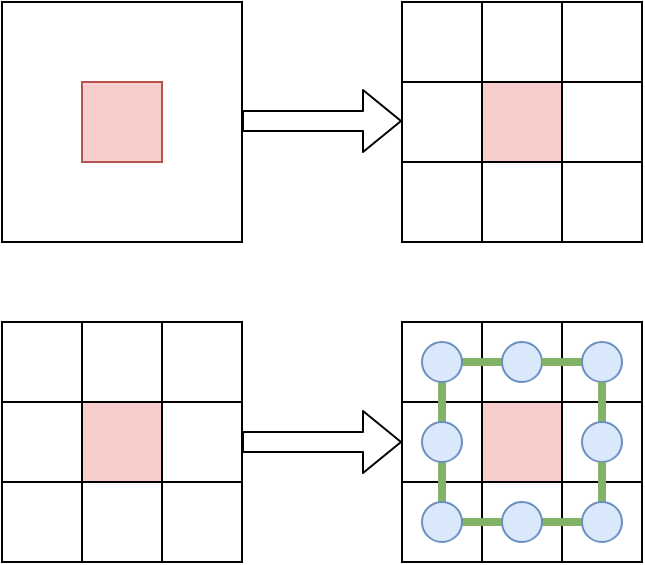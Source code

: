<mxfile version="12.9.3" type="device"><diagram id="aZsLLo4X7RhLBihTP4lW" name="Page-1"><mxGraphModel dx="460" dy="790" grid="1" gridSize="10" guides="1" tooltips="1" connect="1" arrows="1" fold="1" page="1" pageScale="1" pageWidth="827" pageHeight="1169" math="0" shadow="0"><root><mxCell id="0"/><mxCell id="1" parent="0"/><mxCell id="bT82u5Leh-c2SjHb09Vm-2" value="" style="whiteSpace=wrap;html=1;aspect=fixed;" vertex="1" parent="1"><mxGeometry x="80" y="160" width="120" height="120" as="geometry"/></mxCell><mxCell id="bT82u5Leh-c2SjHb09Vm-1" value="" style="whiteSpace=wrap;html=1;aspect=fixed;fillColor=#f8cecc;strokeColor=#b85450;" vertex="1" parent="1"><mxGeometry x="120" y="200" width="40" height="40" as="geometry"/></mxCell><mxCell id="bT82u5Leh-c2SjHb09Vm-3" value="" style="whiteSpace=wrap;html=1;aspect=fixed;" vertex="1" parent="1"><mxGeometry x="80" y="160" width="40" height="40" as="geometry"/></mxCell><mxCell id="bT82u5Leh-c2SjHb09Vm-4" value="" style="whiteSpace=wrap;html=1;aspect=fixed;" vertex="1" parent="1"><mxGeometry x="120" y="160" width="40" height="40" as="geometry"/></mxCell><mxCell id="bT82u5Leh-c2SjHb09Vm-5" value="" style="whiteSpace=wrap;html=1;aspect=fixed;" vertex="1" parent="1"><mxGeometry x="160" y="160" width="40" height="40" as="geometry"/></mxCell><mxCell id="bT82u5Leh-c2SjHb09Vm-7" value="" style="whiteSpace=wrap;html=1;aspect=fixed;" vertex="1" parent="1"><mxGeometry x="80" y="200" width="40" height="40" as="geometry"/></mxCell><mxCell id="bT82u5Leh-c2SjHb09Vm-8" value="" style="whiteSpace=wrap;html=1;aspect=fixed;" vertex="1" parent="1"><mxGeometry x="160" y="200" width="40" height="40" as="geometry"/></mxCell><mxCell id="bT82u5Leh-c2SjHb09Vm-9" value="" style="whiteSpace=wrap;html=1;aspect=fixed;" vertex="1" parent="1"><mxGeometry x="80" y="240" width="40" height="40" as="geometry"/></mxCell><mxCell id="bT82u5Leh-c2SjHb09Vm-10" value="" style="whiteSpace=wrap;html=1;aspect=fixed;" vertex="1" parent="1"><mxGeometry x="120" y="240" width="40" height="40" as="geometry"/></mxCell><mxCell id="bT82u5Leh-c2SjHb09Vm-11" value="" style="whiteSpace=wrap;html=1;aspect=fixed;" vertex="1" parent="1"><mxGeometry x="160" y="240" width="40" height="40" as="geometry"/></mxCell><mxCell id="bT82u5Leh-c2SjHb09Vm-12" value="" style="shape=flexArrow;endArrow=classic;html=1;exitX=1;exitY=0.5;exitDx=0;exitDy=0;" edge="1" parent="1" source="bT82u5Leh-c2SjHb09Vm-8"><mxGeometry width="50" height="50" relative="1" as="geometry"><mxPoint x="210" y="220" as="sourcePoint"/><mxPoint x="280" y="220" as="targetPoint"/></mxGeometry></mxCell><mxCell id="bT82u5Leh-c2SjHb09Vm-33" value="" style="whiteSpace=wrap;html=1;aspect=fixed;" vertex="1" parent="1"><mxGeometry x="280" y="160" width="120" height="120" as="geometry"/></mxCell><mxCell id="bT82u5Leh-c2SjHb09Vm-34" value="" style="whiteSpace=wrap;html=1;aspect=fixed;fillColor=#f8cecc;strokeColor=#b85450;" vertex="1" parent="1"><mxGeometry x="320" y="200" width="40" height="40" as="geometry"/></mxCell><mxCell id="bT82u5Leh-c2SjHb09Vm-35" value="" style="whiteSpace=wrap;html=1;aspect=fixed;" vertex="1" parent="1"><mxGeometry x="280" y="160" width="40" height="40" as="geometry"/></mxCell><mxCell id="bT82u5Leh-c2SjHb09Vm-36" value="" style="whiteSpace=wrap;html=1;aspect=fixed;" vertex="1" parent="1"><mxGeometry x="320" y="160" width="40" height="40" as="geometry"/></mxCell><mxCell id="bT82u5Leh-c2SjHb09Vm-37" value="" style="whiteSpace=wrap;html=1;aspect=fixed;" vertex="1" parent="1"><mxGeometry x="360" y="160" width="40" height="40" as="geometry"/></mxCell><mxCell id="bT82u5Leh-c2SjHb09Vm-38" value="" style="whiteSpace=wrap;html=1;aspect=fixed;" vertex="1" parent="1"><mxGeometry x="280" y="200" width="40" height="40" as="geometry"/></mxCell><mxCell id="bT82u5Leh-c2SjHb09Vm-39" value="" style="whiteSpace=wrap;html=1;aspect=fixed;" vertex="1" parent="1"><mxGeometry x="360" y="200" width="40" height="40" as="geometry"/></mxCell><mxCell id="bT82u5Leh-c2SjHb09Vm-40" value="" style="whiteSpace=wrap;html=1;aspect=fixed;" vertex="1" parent="1"><mxGeometry x="280" y="240" width="40" height="40" as="geometry"/></mxCell><mxCell id="bT82u5Leh-c2SjHb09Vm-41" value="" style="whiteSpace=wrap;html=1;aspect=fixed;" vertex="1" parent="1"><mxGeometry x="320" y="240" width="40" height="40" as="geometry"/></mxCell><mxCell id="bT82u5Leh-c2SjHb09Vm-42" value="" style="whiteSpace=wrap;html=1;aspect=fixed;" vertex="1" parent="1"><mxGeometry x="360" y="240" width="40" height="40" as="geometry"/></mxCell><mxCell id="bT82u5Leh-c2SjHb09Vm-51" style="edgeStyle=orthogonalEdgeStyle;rounded=0;orthogonalLoop=1;jettySize=auto;html=1;exitX=0.5;exitY=1;exitDx=0;exitDy=0;entryX=0.5;entryY=0;entryDx=0;entryDy=0;endArrow=none;endFill=0;strokeWidth=4;fillColor=#d5e8d4;strokeColor=#82b366;" edge="1" parent="1" source="bT82u5Leh-c2SjHb09Vm-43" target="bT82u5Leh-c2SjHb09Vm-46"><mxGeometry relative="1" as="geometry"/></mxCell><mxCell id="bT82u5Leh-c2SjHb09Vm-52" style="edgeStyle=orthogonalEdgeStyle;rounded=0;orthogonalLoop=1;jettySize=auto;html=1;exitX=1;exitY=0.5;exitDx=0;exitDy=0;entryX=0;entryY=0.5;entryDx=0;entryDy=0;endArrow=none;endFill=0;strokeWidth=4;fillColor=#d5e8d4;strokeColor=#82b366;" edge="1" parent="1" source="bT82u5Leh-c2SjHb09Vm-43" target="bT82u5Leh-c2SjHb09Vm-44"><mxGeometry relative="1" as="geometry"/></mxCell><mxCell id="bT82u5Leh-c2SjHb09Vm-43" value="" style="ellipse;whiteSpace=wrap;html=1;aspect=fixed;fillColor=#dae8fc;strokeColor=#6c8ebf;" vertex="1" parent="1"><mxGeometry x="290" y="170" width="20" height="20" as="geometry"/></mxCell><mxCell id="bT82u5Leh-c2SjHb09Vm-44" value="" style="ellipse;whiteSpace=wrap;html=1;aspect=fixed;fillColor=#dae8fc;strokeColor=#6c8ebf;" vertex="1" parent="1"><mxGeometry x="330" y="170" width="20" height="20" as="geometry"/></mxCell><mxCell id="bT82u5Leh-c2SjHb09Vm-58" style="edgeStyle=orthogonalEdgeStyle;rounded=0;orthogonalLoop=1;jettySize=auto;html=1;exitX=0;exitY=0.5;exitDx=0;exitDy=0;entryX=1;entryY=0.5;entryDx=0;entryDy=0;endArrow=none;endFill=0;strokeWidth=4;fillColor=#d5e8d4;strokeColor=#82b366;" edge="1" parent="1" source="bT82u5Leh-c2SjHb09Vm-45" target="bT82u5Leh-c2SjHb09Vm-44"><mxGeometry relative="1" as="geometry"/></mxCell><mxCell id="bT82u5Leh-c2SjHb09Vm-45" value="" style="ellipse;whiteSpace=wrap;html=1;aspect=fixed;fillColor=#dae8fc;strokeColor=#6c8ebf;" vertex="1" parent="1"><mxGeometry x="370" y="170" width="20" height="20" as="geometry"/></mxCell><mxCell id="bT82u5Leh-c2SjHb09Vm-53" style="edgeStyle=orthogonalEdgeStyle;rounded=0;orthogonalLoop=1;jettySize=auto;html=1;exitX=0.5;exitY=1;exitDx=0;exitDy=0;entryX=0.5;entryY=0;entryDx=0;entryDy=0;endArrow=none;endFill=0;strokeWidth=4;fillColor=#d5e8d4;strokeColor=#82b366;" edge="1" parent="1" source="bT82u5Leh-c2SjHb09Vm-46" target="bT82u5Leh-c2SjHb09Vm-48"><mxGeometry relative="1" as="geometry"/></mxCell><mxCell id="bT82u5Leh-c2SjHb09Vm-46" value="" style="ellipse;whiteSpace=wrap;html=1;aspect=fixed;fillColor=#dae8fc;strokeColor=#6c8ebf;" vertex="1" parent="1"><mxGeometry x="290" y="210" width="20" height="20" as="geometry"/></mxCell><mxCell id="bT82u5Leh-c2SjHb09Vm-57" style="edgeStyle=orthogonalEdgeStyle;rounded=0;orthogonalLoop=1;jettySize=auto;html=1;exitX=0.5;exitY=0;exitDx=0;exitDy=0;entryX=0.5;entryY=1;entryDx=0;entryDy=0;endArrow=none;endFill=0;strokeWidth=4;fillColor=#d5e8d4;strokeColor=#82b366;" edge="1" parent="1" source="bT82u5Leh-c2SjHb09Vm-47" target="bT82u5Leh-c2SjHb09Vm-45"><mxGeometry relative="1" as="geometry"/></mxCell><mxCell id="bT82u5Leh-c2SjHb09Vm-47" value="" style="ellipse;whiteSpace=wrap;html=1;aspect=fixed;fillColor=#dae8fc;strokeColor=#6c8ebf;" vertex="1" parent="1"><mxGeometry x="370" y="210" width="20" height="20" as="geometry"/></mxCell><mxCell id="bT82u5Leh-c2SjHb09Vm-54" style="edgeStyle=orthogonalEdgeStyle;rounded=0;orthogonalLoop=1;jettySize=auto;html=1;exitX=1;exitY=0.5;exitDx=0;exitDy=0;entryX=0;entryY=0.5;entryDx=0;entryDy=0;endArrow=none;endFill=0;strokeWidth=4;fillColor=#d5e8d4;strokeColor=#82b366;" edge="1" parent="1" source="bT82u5Leh-c2SjHb09Vm-48" target="bT82u5Leh-c2SjHb09Vm-49"><mxGeometry relative="1" as="geometry"/></mxCell><mxCell id="bT82u5Leh-c2SjHb09Vm-48" value="" style="ellipse;whiteSpace=wrap;html=1;aspect=fixed;fillColor=#dae8fc;strokeColor=#6c8ebf;" vertex="1" parent="1"><mxGeometry x="290" y="250" width="20" height="20" as="geometry"/></mxCell><mxCell id="bT82u5Leh-c2SjHb09Vm-55" style="edgeStyle=orthogonalEdgeStyle;rounded=0;orthogonalLoop=1;jettySize=auto;html=1;exitX=1;exitY=0.5;exitDx=0;exitDy=0;entryX=0;entryY=0.5;entryDx=0;entryDy=0;endArrow=none;endFill=0;strokeWidth=4;fillColor=#d5e8d4;strokeColor=#82b366;" edge="1" parent="1" source="bT82u5Leh-c2SjHb09Vm-49" target="bT82u5Leh-c2SjHb09Vm-50"><mxGeometry relative="1" as="geometry"/></mxCell><mxCell id="bT82u5Leh-c2SjHb09Vm-49" value="" style="ellipse;whiteSpace=wrap;html=1;aspect=fixed;fillColor=#dae8fc;strokeColor=#6c8ebf;" vertex="1" parent="1"><mxGeometry x="330" y="250" width="20" height="20" as="geometry"/></mxCell><mxCell id="bT82u5Leh-c2SjHb09Vm-56" style="edgeStyle=orthogonalEdgeStyle;rounded=0;orthogonalLoop=1;jettySize=auto;html=1;exitX=0.5;exitY=0;exitDx=0;exitDy=0;entryX=0.5;entryY=1;entryDx=0;entryDy=0;endArrow=none;endFill=0;strokeWidth=4;fillColor=#d5e8d4;strokeColor=#82b366;" edge="1" parent="1" source="bT82u5Leh-c2SjHb09Vm-50" target="bT82u5Leh-c2SjHb09Vm-47"><mxGeometry relative="1" as="geometry"/></mxCell><mxCell id="bT82u5Leh-c2SjHb09Vm-50" value="" style="ellipse;whiteSpace=wrap;html=1;aspect=fixed;fillColor=#dae8fc;strokeColor=#6c8ebf;" vertex="1" parent="1"><mxGeometry x="370" y="250" width="20" height="20" as="geometry"/></mxCell><mxCell id="bT82u5Leh-c2SjHb09Vm-59" value="" style="whiteSpace=wrap;html=1;aspect=fixed;" vertex="1" parent="1"><mxGeometry x="80" width="120" height="120" as="geometry"/></mxCell><mxCell id="bT82u5Leh-c2SjHb09Vm-60" value="" style="whiteSpace=wrap;html=1;aspect=fixed;fillColor=#f8cecc;strokeColor=#b85450;" vertex="1" parent="1"><mxGeometry x="120" y="40" width="40" height="40" as="geometry"/></mxCell><mxCell id="bT82u5Leh-c2SjHb09Vm-63" value="" style="shape=flexArrow;endArrow=classic;html=1;exitX=1;exitY=0.5;exitDx=0;exitDy=0;" edge="1" parent="1"><mxGeometry width="50" height="50" relative="1" as="geometry"><mxPoint x="200" y="59.5" as="sourcePoint"/><mxPoint x="280" y="59.5" as="targetPoint"/></mxGeometry></mxCell><mxCell id="bT82u5Leh-c2SjHb09Vm-64" value="" style="whiteSpace=wrap;html=1;aspect=fixed;" vertex="1" parent="1"><mxGeometry x="280" width="120" height="120" as="geometry"/></mxCell><mxCell id="bT82u5Leh-c2SjHb09Vm-65" value="" style="whiteSpace=wrap;html=1;aspect=fixed;fillColor=#f8cecc;strokeColor=#b85450;" vertex="1" parent="1"><mxGeometry x="320" y="40" width="40" height="40" as="geometry"/></mxCell><mxCell id="bT82u5Leh-c2SjHb09Vm-66" value="" style="whiteSpace=wrap;html=1;aspect=fixed;" vertex="1" parent="1"><mxGeometry x="280" width="40" height="40" as="geometry"/></mxCell><mxCell id="bT82u5Leh-c2SjHb09Vm-67" value="" style="whiteSpace=wrap;html=1;aspect=fixed;" vertex="1" parent="1"><mxGeometry x="320" width="40" height="40" as="geometry"/></mxCell><mxCell id="bT82u5Leh-c2SjHb09Vm-68" value="" style="whiteSpace=wrap;html=1;aspect=fixed;" vertex="1" parent="1"><mxGeometry x="360" width="40" height="40" as="geometry"/></mxCell><mxCell id="bT82u5Leh-c2SjHb09Vm-69" value="" style="whiteSpace=wrap;html=1;aspect=fixed;" vertex="1" parent="1"><mxGeometry x="280" y="40" width="40" height="40" as="geometry"/></mxCell><mxCell id="bT82u5Leh-c2SjHb09Vm-70" value="" style="whiteSpace=wrap;html=1;aspect=fixed;" vertex="1" parent="1"><mxGeometry x="360" y="40" width="40" height="40" as="geometry"/></mxCell><mxCell id="bT82u5Leh-c2SjHb09Vm-71" value="" style="whiteSpace=wrap;html=1;aspect=fixed;" vertex="1" parent="1"><mxGeometry x="280" y="80" width="40" height="40" as="geometry"/></mxCell><mxCell id="bT82u5Leh-c2SjHb09Vm-72" value="" style="whiteSpace=wrap;html=1;aspect=fixed;" vertex="1" parent="1"><mxGeometry x="320" y="80" width="40" height="40" as="geometry"/></mxCell><mxCell id="bT82u5Leh-c2SjHb09Vm-73" value="" style="whiteSpace=wrap;html=1;aspect=fixed;" vertex="1" parent="1"><mxGeometry x="360" y="80" width="40" height="40" as="geometry"/></mxCell></root></mxGraphModel></diagram></mxfile>